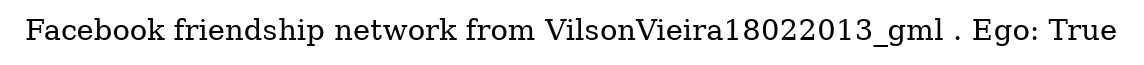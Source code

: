 digraph  {
	graph [label="Facebook friendship network from VilsonVieira18022013_gml . Ego: True"];
}
